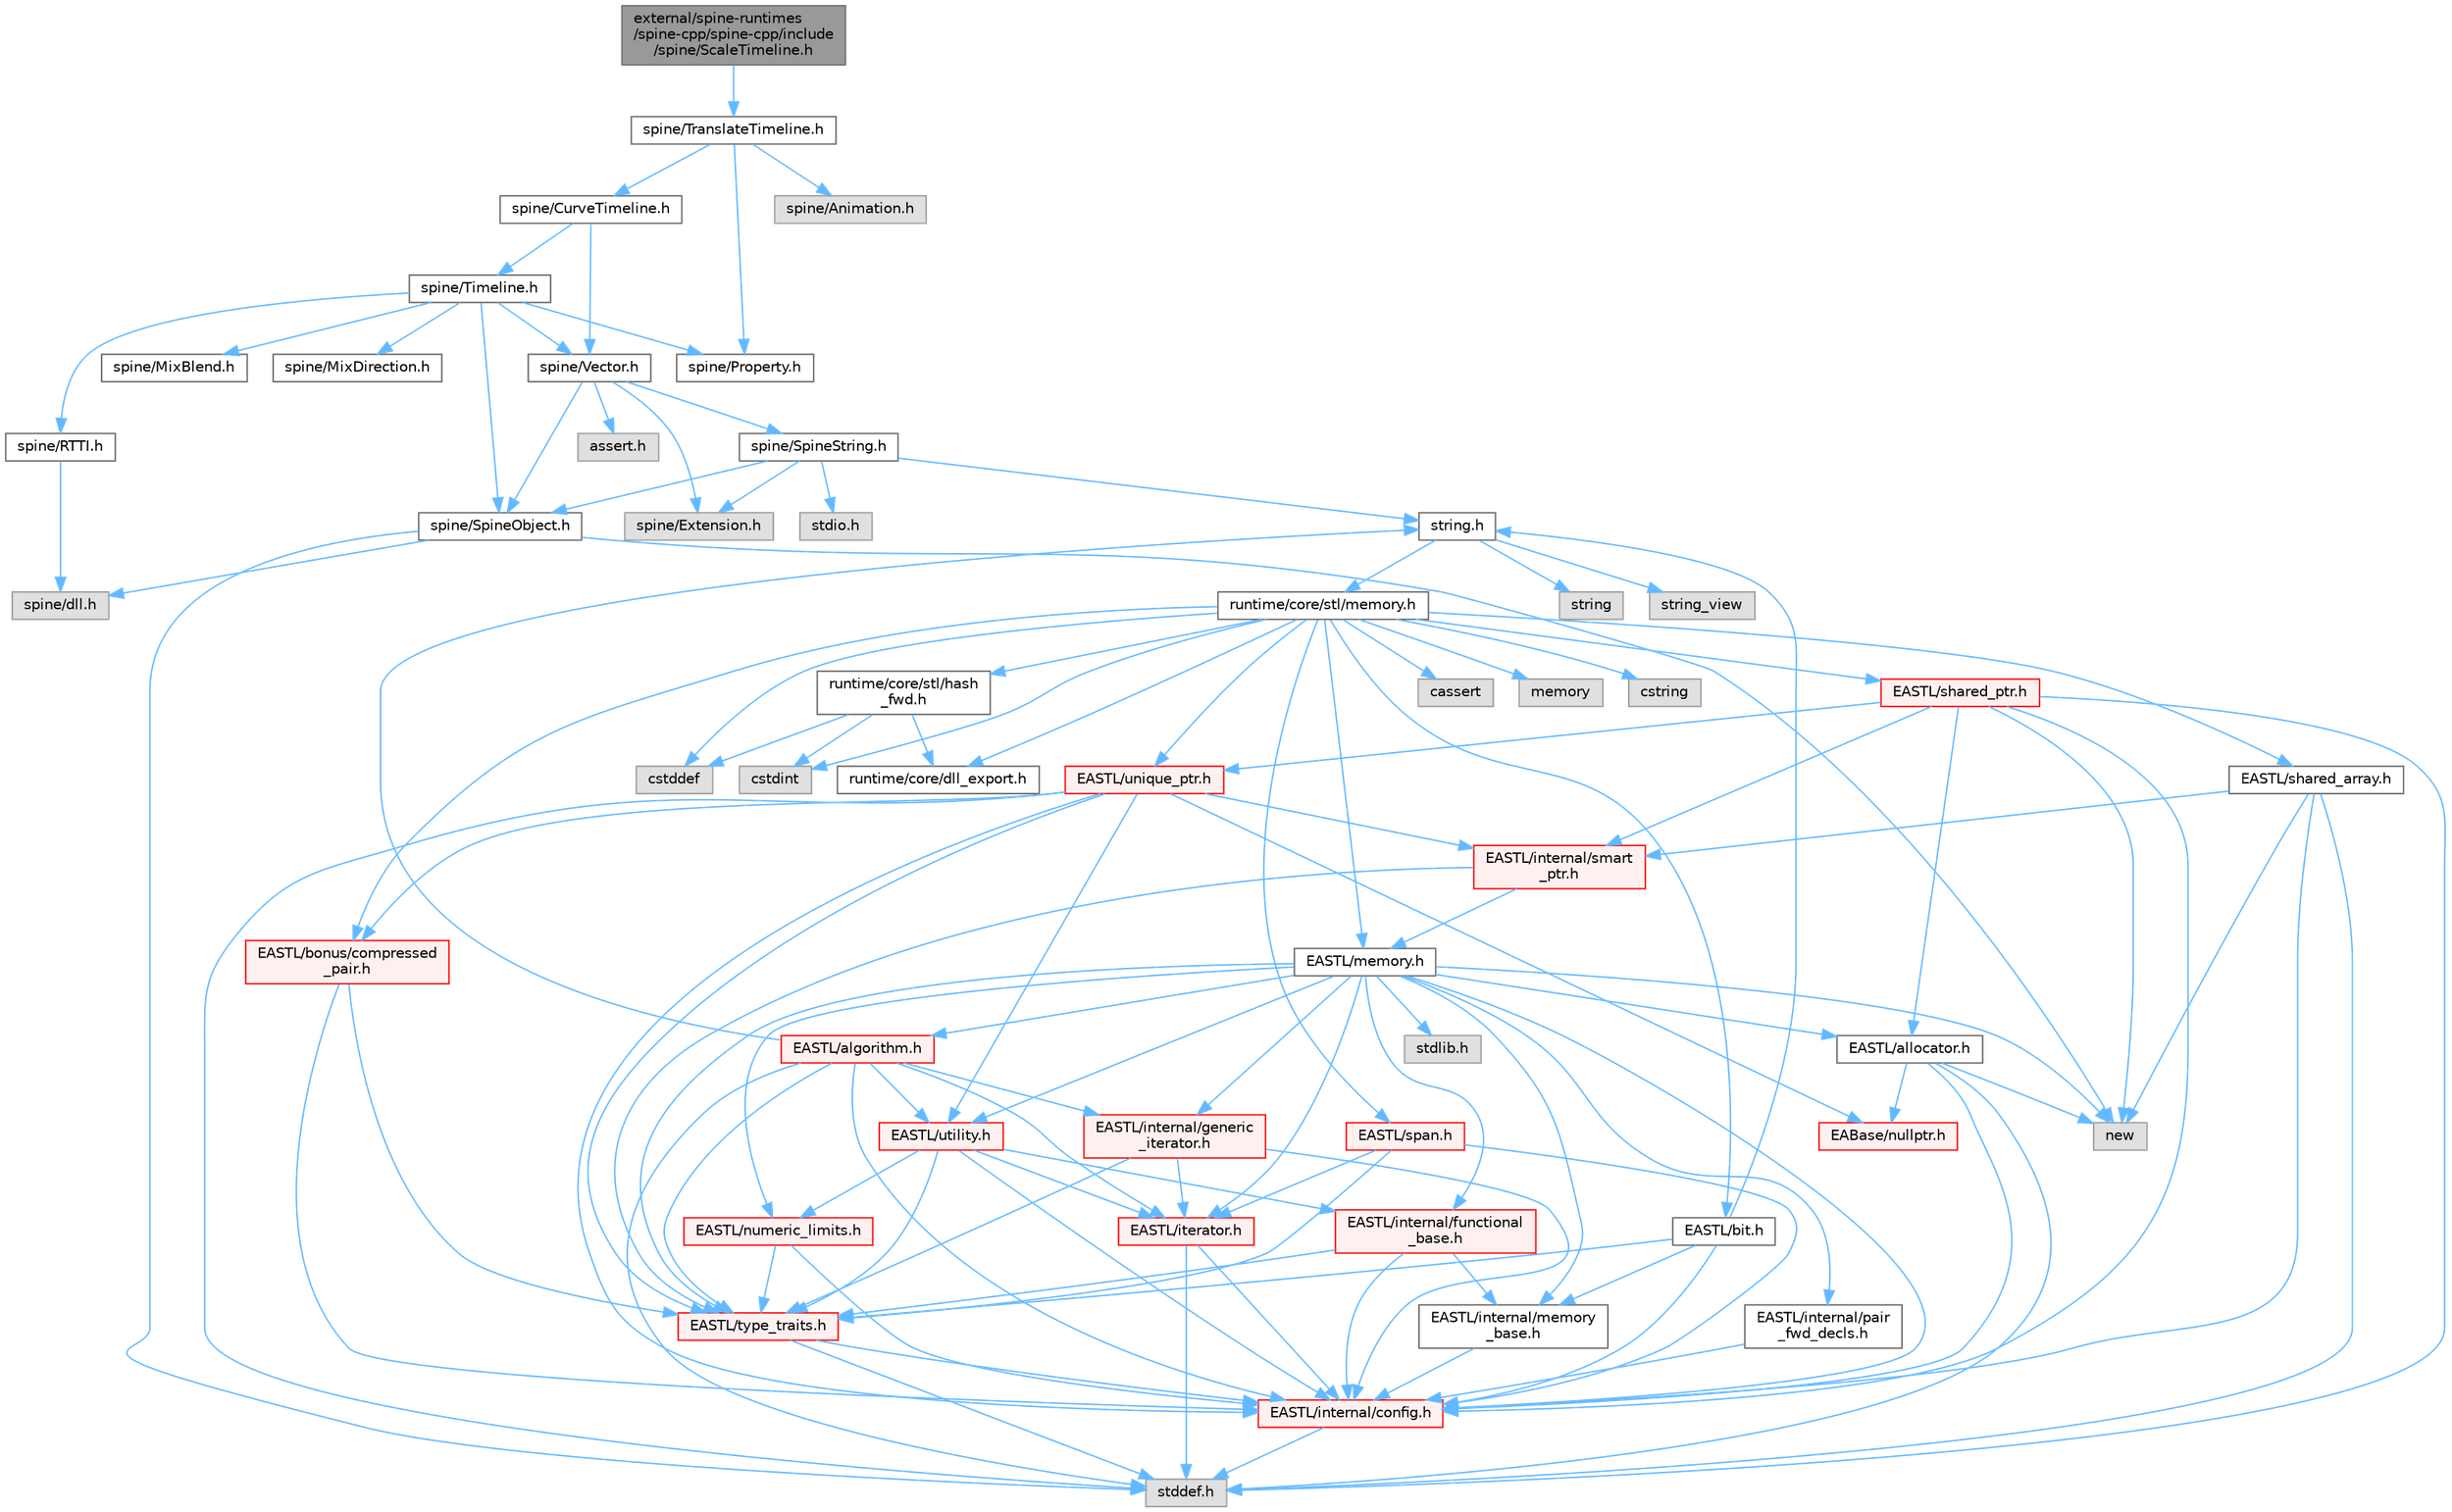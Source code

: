 digraph "external/spine-runtimes/spine-cpp/spine-cpp/include/spine/ScaleTimeline.h"
{
 // LATEX_PDF_SIZE
  bgcolor="transparent";
  edge [fontname=Helvetica,fontsize=10,labelfontname=Helvetica,labelfontsize=10];
  node [fontname=Helvetica,fontsize=10,shape=box,height=0.2,width=0.4];
  Node1 [id="Node000001",label="external/spine-runtimes\l/spine-cpp/spine-cpp/include\l/spine/ScaleTimeline.h",height=0.2,width=0.4,color="gray40", fillcolor="grey60", style="filled", fontcolor="black",tooltip=" "];
  Node1 -> Node2 [id="edge117_Node000001_Node000002",color="steelblue1",style="solid",tooltip=" "];
  Node2 [id="Node000002",label="spine/TranslateTimeline.h",height=0.2,width=0.4,color="grey40", fillcolor="white", style="filled",URL="$_translate_timeline_8h.html",tooltip=" "];
  Node2 -> Node3 [id="edge118_Node000002_Node000003",color="steelblue1",style="solid",tooltip=" "];
  Node3 [id="Node000003",label="spine/CurveTimeline.h",height=0.2,width=0.4,color="grey40", fillcolor="white", style="filled",URL="$_curve_timeline_8h.html",tooltip=" "];
  Node3 -> Node4 [id="edge119_Node000003_Node000004",color="steelblue1",style="solid",tooltip=" "];
  Node4 [id="Node000004",label="spine/Timeline.h",height=0.2,width=0.4,color="grey40", fillcolor="white", style="filled",URL="$_timeline_8h.html",tooltip=" "];
  Node4 -> Node5 [id="edge120_Node000004_Node000005",color="steelblue1",style="solid",tooltip=" "];
  Node5 [id="Node000005",label="spine/RTTI.h",height=0.2,width=0.4,color="grey40", fillcolor="white", style="filled",URL="$_r_t_t_i_8h.html",tooltip=" "];
  Node5 -> Node6 [id="edge121_Node000005_Node000006",color="steelblue1",style="solid",tooltip=" "];
  Node6 [id="Node000006",label="spine/dll.h",height=0.2,width=0.4,color="grey60", fillcolor="#E0E0E0", style="filled",tooltip=" "];
  Node4 -> Node7 [id="edge122_Node000004_Node000007",color="steelblue1",style="solid",tooltip=" "];
  Node7 [id="Node000007",label="spine/Vector.h",height=0.2,width=0.4,color="grey40", fillcolor="white", style="filled",URL="$external_2spine-runtimes_2spine-cpp_2spine-cpp_2include_2spine_2vector_8h.html",tooltip=" "];
  Node7 -> Node8 [id="edge123_Node000007_Node000008",color="steelblue1",style="solid",tooltip=" "];
  Node8 [id="Node000008",label="spine/Extension.h",height=0.2,width=0.4,color="grey60", fillcolor="#E0E0E0", style="filled",tooltip=" "];
  Node7 -> Node9 [id="edge124_Node000007_Node000009",color="steelblue1",style="solid",tooltip=" "];
  Node9 [id="Node000009",label="spine/SpineObject.h",height=0.2,width=0.4,color="grey40", fillcolor="white", style="filled",URL="$_spine_object_8h.html",tooltip=" "];
  Node9 -> Node10 [id="edge125_Node000009_Node000010",color="steelblue1",style="solid",tooltip=" "];
  Node10 [id="Node000010",label="new",height=0.2,width=0.4,color="grey60", fillcolor="#E0E0E0", style="filled",tooltip=" "];
  Node9 -> Node11 [id="edge126_Node000009_Node000011",color="steelblue1",style="solid",tooltip=" "];
  Node11 [id="Node000011",label="stddef.h",height=0.2,width=0.4,color="grey60", fillcolor="#E0E0E0", style="filled",tooltip=" "];
  Node9 -> Node6 [id="edge127_Node000009_Node000006",color="steelblue1",style="solid",tooltip=" "];
  Node7 -> Node12 [id="edge128_Node000007_Node000012",color="steelblue1",style="solid",tooltip=" "];
  Node12 [id="Node000012",label="spine/SpineString.h",height=0.2,width=0.4,color="grey40", fillcolor="white", style="filled",URL="$_spine_string_8h.html",tooltip=" "];
  Node12 -> Node9 [id="edge129_Node000012_Node000009",color="steelblue1",style="solid",tooltip=" "];
  Node12 -> Node8 [id="edge130_Node000012_Node000008",color="steelblue1",style="solid",tooltip=" "];
  Node12 -> Node13 [id="edge131_Node000012_Node000013",color="steelblue1",style="solid",tooltip=" "];
  Node13 [id="Node000013",label="string.h",height=0.2,width=0.4,color="grey40", fillcolor="white", style="filled",URL="$string_8h.html",tooltip=" "];
  Node13 -> Node14 [id="edge132_Node000013_Node000014",color="steelblue1",style="solid",tooltip=" "];
  Node14 [id="Node000014",label="string",height=0.2,width=0.4,color="grey60", fillcolor="#E0E0E0", style="filled",tooltip=" "];
  Node13 -> Node15 [id="edge133_Node000013_Node000015",color="steelblue1",style="solid",tooltip=" "];
  Node15 [id="Node000015",label="string_view",height=0.2,width=0.4,color="grey60", fillcolor="#E0E0E0", style="filled",tooltip=" "];
  Node13 -> Node16 [id="edge134_Node000013_Node000016",color="steelblue1",style="solid",tooltip=" "];
  Node16 [id="Node000016",label="runtime/core/stl/memory.h",height=0.2,width=0.4,color="grey40", fillcolor="white", style="filled",URL="$runtime_2core_2stl_2memory_8h.html",tooltip=" "];
  Node16 -> Node17 [id="edge135_Node000016_Node000017",color="steelblue1",style="solid",tooltip=" "];
  Node17 [id="Node000017",label="cstddef",height=0.2,width=0.4,color="grey60", fillcolor="#E0E0E0", style="filled",tooltip=" "];
  Node16 -> Node18 [id="edge136_Node000016_Node000018",color="steelblue1",style="solid",tooltip=" "];
  Node18 [id="Node000018",label="cstdint",height=0.2,width=0.4,color="grey60", fillcolor="#E0E0E0", style="filled",tooltip=" "];
  Node16 -> Node19 [id="edge137_Node000016_Node000019",color="steelblue1",style="solid",tooltip=" "];
  Node19 [id="Node000019",label="cassert",height=0.2,width=0.4,color="grey60", fillcolor="#E0E0E0", style="filled",tooltip=" "];
  Node16 -> Node20 [id="edge138_Node000016_Node000020",color="steelblue1",style="solid",tooltip=" "];
  Node20 [id="Node000020",label="memory",height=0.2,width=0.4,color="grey60", fillcolor="#E0E0E0", style="filled",tooltip=" "];
  Node16 -> Node21 [id="edge139_Node000016_Node000021",color="steelblue1",style="solid",tooltip=" "];
  Node21 [id="Node000021",label="cstring",height=0.2,width=0.4,color="grey60", fillcolor="#E0E0E0", style="filled",tooltip=" "];
  Node16 -> Node22 [id="edge140_Node000016_Node000022",color="steelblue1",style="solid",tooltip=" "];
  Node22 [id="Node000022",label="EASTL/bit.h",height=0.2,width=0.4,color="grey40", fillcolor="white", style="filled",URL="$bit_8h.html",tooltip=" "];
  Node22 -> Node23 [id="edge141_Node000022_Node000023",color="steelblue1",style="solid",tooltip=" "];
  Node23 [id="Node000023",label="EASTL/internal/config.h",height=0.2,width=0.4,color="red", fillcolor="#FFF0F0", style="filled",URL="$runtime_2_e_a_s_t_l_2include_2_e_a_s_t_l_2internal_2config_8h.html",tooltip=" "];
  Node23 -> Node11 [id="edge142_Node000023_Node000011",color="steelblue1",style="solid",tooltip=" "];
  Node22 -> Node31 [id="edge143_Node000022_Node000031",color="steelblue1",style="solid",tooltip=" "];
  Node31 [id="Node000031",label="EASTL/internal/memory\l_base.h",height=0.2,width=0.4,color="grey40", fillcolor="white", style="filled",URL="$memory__base_8h.html",tooltip=" "];
  Node31 -> Node23 [id="edge144_Node000031_Node000023",color="steelblue1",style="solid",tooltip=" "];
  Node22 -> Node32 [id="edge145_Node000022_Node000032",color="steelblue1",style="solid",tooltip=" "];
  Node32 [id="Node000032",label="EASTL/type_traits.h",height=0.2,width=0.4,color="red", fillcolor="#FFF0F0", style="filled",URL="$_e_a_s_t_l_2include_2_e_a_s_t_l_2type__traits_8h.html",tooltip=" "];
  Node32 -> Node23 [id="edge146_Node000032_Node000023",color="steelblue1",style="solid",tooltip=" "];
  Node32 -> Node11 [id="edge147_Node000032_Node000011",color="steelblue1",style="solid",tooltip=" "];
  Node22 -> Node13 [id="edge148_Node000022_Node000013",color="steelblue1",style="solid",tooltip=" "];
  Node16 -> Node42 [id="edge149_Node000016_Node000042",color="steelblue1",style="solid",tooltip=" "];
  Node42 [id="Node000042",label="EASTL/memory.h",height=0.2,width=0.4,color="grey40", fillcolor="white", style="filled",URL="$runtime_2_e_a_s_t_l_2include_2_e_a_s_t_l_2memory_8h.html",tooltip=" "];
  Node42 -> Node23 [id="edge150_Node000042_Node000023",color="steelblue1",style="solid",tooltip=" "];
  Node42 -> Node31 [id="edge151_Node000042_Node000031",color="steelblue1",style="solid",tooltip=" "];
  Node42 -> Node43 [id="edge152_Node000042_Node000043",color="steelblue1",style="solid",tooltip=" "];
  Node43 [id="Node000043",label="EASTL/internal/generic\l_iterator.h",height=0.2,width=0.4,color="red", fillcolor="#FFF0F0", style="filled",URL="$generic__iterator_8h.html",tooltip=" "];
  Node43 -> Node23 [id="edge153_Node000043_Node000023",color="steelblue1",style="solid",tooltip=" "];
  Node43 -> Node44 [id="edge154_Node000043_Node000044",color="steelblue1",style="solid",tooltip=" "];
  Node44 [id="Node000044",label="EASTL/iterator.h",height=0.2,width=0.4,color="red", fillcolor="#FFF0F0", style="filled",URL="$_e_a_s_t_l_2include_2_e_a_s_t_l_2iterator_8h.html",tooltip=" "];
  Node44 -> Node23 [id="edge155_Node000044_Node000023",color="steelblue1",style="solid",tooltip=" "];
  Node44 -> Node11 [id="edge156_Node000044_Node000011",color="steelblue1",style="solid",tooltip=" "];
  Node43 -> Node32 [id="edge157_Node000043_Node000032",color="steelblue1",style="solid",tooltip=" "];
  Node42 -> Node47 [id="edge158_Node000042_Node000047",color="steelblue1",style="solid",tooltip=" "];
  Node47 [id="Node000047",label="EASTL/internal/pair\l_fwd_decls.h",height=0.2,width=0.4,color="grey40", fillcolor="white", style="filled",URL="$pair__fwd__decls_8h.html",tooltip=" "];
  Node47 -> Node23 [id="edge159_Node000047_Node000023",color="steelblue1",style="solid",tooltip=" "];
  Node42 -> Node48 [id="edge160_Node000042_Node000048",color="steelblue1",style="solid",tooltip=" "];
  Node48 [id="Node000048",label="EASTL/internal/functional\l_base.h",height=0.2,width=0.4,color="red", fillcolor="#FFF0F0", style="filled",URL="$functional__base_8h.html",tooltip=" "];
  Node48 -> Node23 [id="edge161_Node000048_Node000023",color="steelblue1",style="solid",tooltip=" "];
  Node48 -> Node31 [id="edge162_Node000048_Node000031",color="steelblue1",style="solid",tooltip=" "];
  Node48 -> Node32 [id="edge163_Node000048_Node000032",color="steelblue1",style="solid",tooltip=" "];
  Node42 -> Node49 [id="edge164_Node000042_Node000049",color="steelblue1",style="solid",tooltip=" "];
  Node49 [id="Node000049",label="EASTL/algorithm.h",height=0.2,width=0.4,color="red", fillcolor="#FFF0F0", style="filled",URL="$_e_a_s_t_l_2include_2_e_a_s_t_l_2algorithm_8h.html",tooltip=" "];
  Node49 -> Node23 [id="edge165_Node000049_Node000023",color="steelblue1",style="solid",tooltip=" "];
  Node49 -> Node32 [id="edge166_Node000049_Node000032",color="steelblue1",style="solid",tooltip=" "];
  Node49 -> Node44 [id="edge167_Node000049_Node000044",color="steelblue1",style="solid",tooltip=" "];
  Node49 -> Node58 [id="edge168_Node000049_Node000058",color="steelblue1",style="solid",tooltip=" "];
  Node58 [id="Node000058",label="EASTL/utility.h",height=0.2,width=0.4,color="red", fillcolor="#FFF0F0", style="filled",URL="$runtime_2_e_a_s_t_l_2include_2_e_a_s_t_l_2utility_8h.html",tooltip=" "];
  Node58 -> Node23 [id="edge169_Node000058_Node000023",color="steelblue1",style="solid",tooltip=" "];
  Node58 -> Node32 [id="edge170_Node000058_Node000032",color="steelblue1",style="solid",tooltip=" "];
  Node58 -> Node44 [id="edge171_Node000058_Node000044",color="steelblue1",style="solid",tooltip=" "];
  Node58 -> Node59 [id="edge172_Node000058_Node000059",color="steelblue1",style="solid",tooltip=" "];
  Node59 [id="Node000059",label="EASTL/numeric_limits.h",height=0.2,width=0.4,color="red", fillcolor="#FFF0F0", style="filled",URL="$numeric__limits_8h.html",tooltip=" "];
  Node59 -> Node23 [id="edge173_Node000059_Node000023",color="steelblue1",style="solid",tooltip=" "];
  Node59 -> Node32 [id="edge174_Node000059_Node000032",color="steelblue1",style="solid",tooltip=" "];
  Node58 -> Node48 [id="edge175_Node000058_Node000048",color="steelblue1",style="solid",tooltip=" "];
  Node49 -> Node43 [id="edge176_Node000049_Node000043",color="steelblue1",style="solid",tooltip=" "];
  Node49 -> Node11 [id="edge177_Node000049_Node000011",color="steelblue1",style="solid",tooltip=" "];
  Node49 -> Node13 [id="edge178_Node000049_Node000013",color="steelblue1",style="solid",tooltip=" "];
  Node42 -> Node32 [id="edge179_Node000042_Node000032",color="steelblue1",style="solid",tooltip=" "];
  Node42 -> Node56 [id="edge180_Node000042_Node000056",color="steelblue1",style="solid",tooltip=" "];
  Node56 [id="Node000056",label="EASTL/allocator.h",height=0.2,width=0.4,color="grey40", fillcolor="white", style="filled",URL="$runtime_2_e_a_s_t_l_2include_2_e_a_s_t_l_2allocator_8h.html",tooltip=" "];
  Node56 -> Node23 [id="edge181_Node000056_Node000023",color="steelblue1",style="solid",tooltip=" "];
  Node56 -> Node34 [id="edge182_Node000056_Node000034",color="steelblue1",style="solid",tooltip=" "];
  Node34 [id="Node000034",label="EABase/nullptr.h",height=0.2,width=0.4,color="red", fillcolor="#FFF0F0", style="filled",URL="$nullptr_8h.html",tooltip=" "];
  Node56 -> Node11 [id="edge183_Node000056_Node000011",color="steelblue1",style="solid",tooltip=" "];
  Node56 -> Node10 [id="edge184_Node000056_Node000010",color="steelblue1",style="solid",tooltip=" "];
  Node42 -> Node44 [id="edge185_Node000042_Node000044",color="steelblue1",style="solid",tooltip=" "];
  Node42 -> Node58 [id="edge186_Node000042_Node000058",color="steelblue1",style="solid",tooltip=" "];
  Node42 -> Node59 [id="edge187_Node000042_Node000059",color="steelblue1",style="solid",tooltip=" "];
  Node42 -> Node68 [id="edge188_Node000042_Node000068",color="steelblue1",style="solid",tooltip=" "];
  Node68 [id="Node000068",label="stdlib.h",height=0.2,width=0.4,color="grey60", fillcolor="#E0E0E0", style="filled",tooltip=" "];
  Node42 -> Node10 [id="edge189_Node000042_Node000010",color="steelblue1",style="solid",tooltip=" "];
  Node16 -> Node69 [id="edge190_Node000016_Node000069",color="steelblue1",style="solid",tooltip=" "];
  Node69 [id="Node000069",label="EASTL/shared_array.h",height=0.2,width=0.4,color="grey40", fillcolor="white", style="filled",URL="$shared__array_8h.html",tooltip=" "];
  Node69 -> Node23 [id="edge191_Node000069_Node000023",color="steelblue1",style="solid",tooltip=" "];
  Node69 -> Node70 [id="edge192_Node000069_Node000070",color="steelblue1",style="solid",tooltip=" "];
  Node70 [id="Node000070",label="EASTL/internal/smart\l_ptr.h",height=0.2,width=0.4,color="red", fillcolor="#FFF0F0", style="filled",URL="$smart__ptr_8h.html",tooltip=" "];
  Node70 -> Node42 [id="edge193_Node000070_Node000042",color="steelblue1",style="solid",tooltip=" "];
  Node70 -> Node32 [id="edge194_Node000070_Node000032",color="steelblue1",style="solid",tooltip=" "];
  Node69 -> Node10 [id="edge195_Node000069_Node000010",color="steelblue1",style="solid",tooltip=" "];
  Node69 -> Node11 [id="edge196_Node000069_Node000011",color="steelblue1",style="solid",tooltip=" "];
  Node16 -> Node72 [id="edge197_Node000016_Node000072",color="steelblue1",style="solid",tooltip=" "];
  Node72 [id="Node000072",label="EASTL/unique_ptr.h",height=0.2,width=0.4,color="red", fillcolor="#FFF0F0", style="filled",URL="$unique__ptr_8h.html",tooltip=" "];
  Node72 -> Node34 [id="edge198_Node000072_Node000034",color="steelblue1",style="solid",tooltip=" "];
  Node72 -> Node73 [id="edge199_Node000072_Node000073",color="steelblue1",style="solid",tooltip=" "];
  Node73 [id="Node000073",label="EASTL/bonus/compressed\l_pair.h",height=0.2,width=0.4,color="red", fillcolor="#FFF0F0", style="filled",URL="$compressed__pair_8h.html",tooltip=" "];
  Node73 -> Node23 [id="edge200_Node000073_Node000023",color="steelblue1",style="solid",tooltip=" "];
  Node73 -> Node32 [id="edge201_Node000073_Node000032",color="steelblue1",style="solid",tooltip=" "];
  Node72 -> Node23 [id="edge202_Node000072_Node000023",color="steelblue1",style="solid",tooltip=" "];
  Node72 -> Node70 [id="edge203_Node000072_Node000070",color="steelblue1",style="solid",tooltip=" "];
  Node72 -> Node32 [id="edge204_Node000072_Node000032",color="steelblue1",style="solid",tooltip=" "];
  Node72 -> Node58 [id="edge205_Node000072_Node000058",color="steelblue1",style="solid",tooltip=" "];
  Node72 -> Node11 [id="edge206_Node000072_Node000011",color="steelblue1",style="solid",tooltip=" "];
  Node16 -> Node75 [id="edge207_Node000016_Node000075",color="steelblue1",style="solid",tooltip=" "];
  Node75 [id="Node000075",label="EASTL/shared_ptr.h",height=0.2,width=0.4,color="red", fillcolor="#FFF0F0", style="filled",URL="$shared__ptr_8h.html",tooltip=" "];
  Node75 -> Node23 [id="edge208_Node000075_Node000023",color="steelblue1",style="solid",tooltip=" "];
  Node75 -> Node70 [id="edge209_Node000075_Node000070",color="steelblue1",style="solid",tooltip=" "];
  Node75 -> Node72 [id="edge210_Node000075_Node000072",color="steelblue1",style="solid",tooltip=" "];
  Node75 -> Node56 [id="edge211_Node000075_Node000056",color="steelblue1",style="solid",tooltip=" "];
  Node75 -> Node10 [id="edge212_Node000075_Node000010",color="steelblue1",style="solid",tooltip=" "];
  Node75 -> Node11 [id="edge213_Node000075_Node000011",color="steelblue1",style="solid",tooltip=" "];
  Node16 -> Node155 [id="edge214_Node000016_Node000155",color="steelblue1",style="solid",tooltip=" "];
  Node155 [id="Node000155",label="EASTL/span.h",height=0.2,width=0.4,color="red", fillcolor="#FFF0F0", style="filled",URL="$span_8h.html",tooltip=" "];
  Node155 -> Node23 [id="edge215_Node000155_Node000023",color="steelblue1",style="solid",tooltip=" "];
  Node155 -> Node32 [id="edge216_Node000155_Node000032",color="steelblue1",style="solid",tooltip=" "];
  Node155 -> Node44 [id="edge217_Node000155_Node000044",color="steelblue1",style="solid",tooltip=" "];
  Node16 -> Node73 [id="edge218_Node000016_Node000073",color="steelblue1",style="solid",tooltip=" "];
  Node16 -> Node158 [id="edge219_Node000016_Node000158",color="steelblue1",style="solid",tooltip=" "];
  Node158 [id="Node000158",label="runtime/core/dll_export.h",height=0.2,width=0.4,color="grey40", fillcolor="white", style="filled",URL="$dll__export_8h.html",tooltip=" "];
  Node16 -> Node159 [id="edge220_Node000016_Node000159",color="steelblue1",style="solid",tooltip=" "];
  Node159 [id="Node000159",label="runtime/core/stl/hash\l_fwd.h",height=0.2,width=0.4,color="grey40", fillcolor="white", style="filled",URL="$hash__fwd_8h.html",tooltip=" "];
  Node159 -> Node17 [id="edge221_Node000159_Node000017",color="steelblue1",style="solid",tooltip=" "];
  Node159 -> Node18 [id="edge222_Node000159_Node000018",color="steelblue1",style="solid",tooltip=" "];
  Node159 -> Node158 [id="edge223_Node000159_Node000158",color="steelblue1",style="solid",tooltip=" "];
  Node12 -> Node160 [id="edge224_Node000012_Node000160",color="steelblue1",style="solid",tooltip=" "];
  Node160 [id="Node000160",label="stdio.h",height=0.2,width=0.4,color="grey60", fillcolor="#E0E0E0", style="filled",tooltip=" "];
  Node7 -> Node161 [id="edge225_Node000007_Node000161",color="steelblue1",style="solid",tooltip=" "];
  Node161 [id="Node000161",label="assert.h",height=0.2,width=0.4,color="grey60", fillcolor="#E0E0E0", style="filled",tooltip=" "];
  Node4 -> Node162 [id="edge226_Node000004_Node000162",color="steelblue1",style="solid",tooltip=" "];
  Node162 [id="Node000162",label="spine/MixBlend.h",height=0.2,width=0.4,color="grey40", fillcolor="white", style="filled",URL="$_mix_blend_8h.html",tooltip=" "];
  Node4 -> Node163 [id="edge227_Node000004_Node000163",color="steelblue1",style="solid",tooltip=" "];
  Node163 [id="Node000163",label="spine/MixDirection.h",height=0.2,width=0.4,color="grey40", fillcolor="white", style="filled",URL="$_mix_direction_8h.html",tooltip=" "];
  Node4 -> Node9 [id="edge228_Node000004_Node000009",color="steelblue1",style="solid",tooltip=" "];
  Node4 -> Node164 [id="edge229_Node000004_Node000164",color="steelblue1",style="solid",tooltip=" "];
  Node164 [id="Node000164",label="spine/Property.h",height=0.2,width=0.4,color="grey40", fillcolor="white", style="filled",URL="$_property_8h.html",tooltip=" "];
  Node3 -> Node7 [id="edge230_Node000003_Node000007",color="steelblue1",style="solid",tooltip=" "];
  Node2 -> Node165 [id="edge231_Node000002_Node000165",color="steelblue1",style="solid",tooltip=" "];
  Node165 [id="Node000165",label="spine/Animation.h",height=0.2,width=0.4,color="grey60", fillcolor="#E0E0E0", style="filled",tooltip=" "];
  Node2 -> Node164 [id="edge232_Node000002_Node000164",color="steelblue1",style="solid",tooltip=" "];
}

